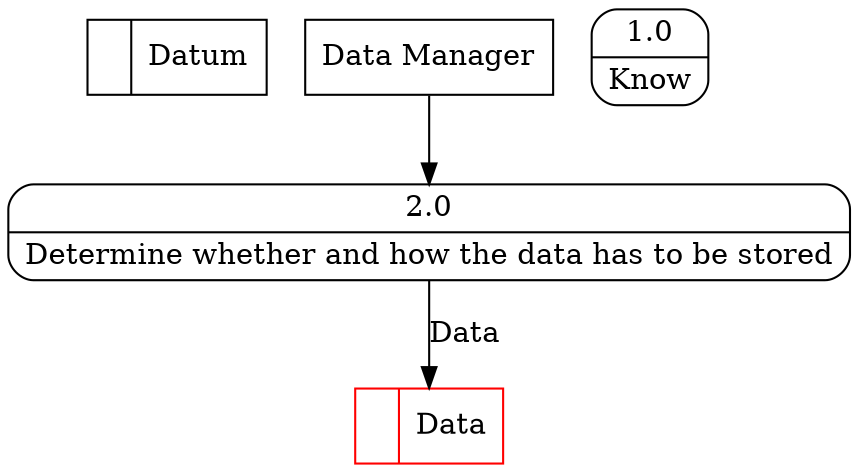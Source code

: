digraph dfd2{ 
node[shape=record]
200 [label="<f0>  |<f1> Datum " ];
201 [label="Data Manager" shape=box];
202 [label="{<f0> 1.0|<f1> Know }" shape=Mrecord];
2 [label="{<f0> 2.0|<f1> Determine whether and how the data has to be stored }" shape=Mrecord];
201 -> 2
1001 [label="<f0>  |<f1> Data " color=red];
2 -> 1001 [label="Data"]
}